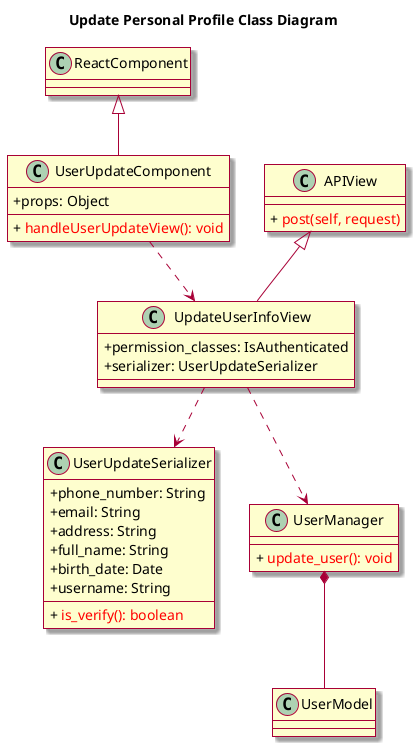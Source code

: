 @startuml
skin rose 
skinparam ClassAttributeIconSize 0

title Update Personal Profile Class Diagram 

class ReactComponent

class UserUpdateComponent {
    + props: Object 
    + {method} <color:red> handleUserUpdateView(): void 
}

class UpdateUserInfoView {
    + permission_classes: IsAuthenticated
    + serializer: UserUpdateSerializer
}

class APIView {
    + {method} <color:red> post(self, request)
}

class UserUpdateSerializer {
    + phone_number: String 
    + email: String 
    + address: String 
    + full_name: String 
    + birth_date: Date 
    + username: String 
    + {method} <color:red> is_verify(): boolean
}

class UserManager {
    + {method} <color:red> update_user(): void
}
class UserModel 

ReactComponent <|-- UserUpdateComponent
APIView <|-- UpdateUserInfoView
UserUpdateComponent ..> UpdateUserInfoView
UpdateUserInfoView ..> UserUpdateSerializer
UpdateUserInfoView ..> UserManager
UserManager *-- UserModel
@enduml

